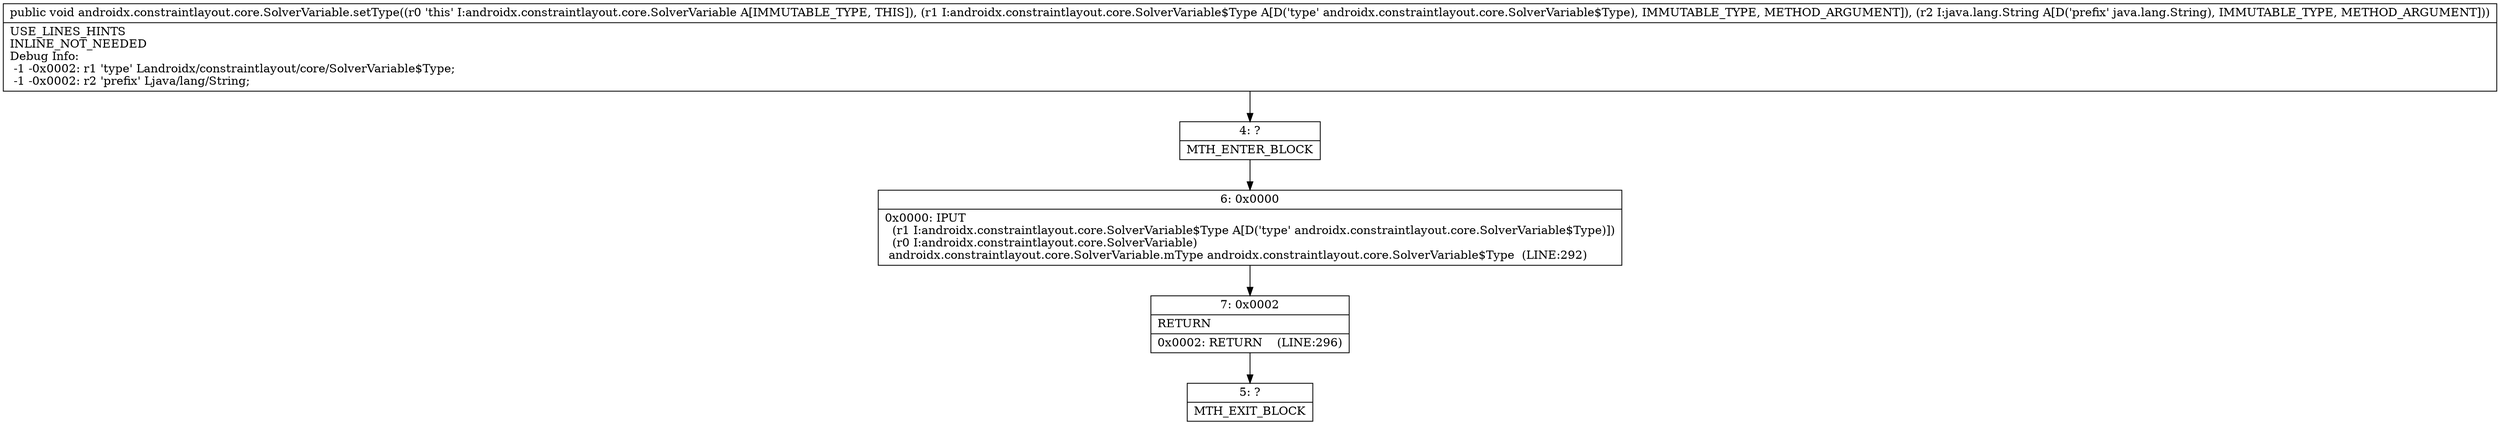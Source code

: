 digraph "CFG forandroidx.constraintlayout.core.SolverVariable.setType(Landroidx\/constraintlayout\/core\/SolverVariable$Type;Ljava\/lang\/String;)V" {
Node_4 [shape=record,label="{4\:\ ?|MTH_ENTER_BLOCK\l}"];
Node_6 [shape=record,label="{6\:\ 0x0000|0x0000: IPUT  \l  (r1 I:androidx.constraintlayout.core.SolverVariable$Type A[D('type' androidx.constraintlayout.core.SolverVariable$Type)])\l  (r0 I:androidx.constraintlayout.core.SolverVariable)\l androidx.constraintlayout.core.SolverVariable.mType androidx.constraintlayout.core.SolverVariable$Type  (LINE:292)\l}"];
Node_7 [shape=record,label="{7\:\ 0x0002|RETURN\l|0x0002: RETURN    (LINE:296)\l}"];
Node_5 [shape=record,label="{5\:\ ?|MTH_EXIT_BLOCK\l}"];
MethodNode[shape=record,label="{public void androidx.constraintlayout.core.SolverVariable.setType((r0 'this' I:androidx.constraintlayout.core.SolverVariable A[IMMUTABLE_TYPE, THIS]), (r1 I:androidx.constraintlayout.core.SolverVariable$Type A[D('type' androidx.constraintlayout.core.SolverVariable$Type), IMMUTABLE_TYPE, METHOD_ARGUMENT]), (r2 I:java.lang.String A[D('prefix' java.lang.String), IMMUTABLE_TYPE, METHOD_ARGUMENT]))  | USE_LINES_HINTS\lINLINE_NOT_NEEDED\lDebug Info:\l  \-1 \-0x0002: r1 'type' Landroidx\/constraintlayout\/core\/SolverVariable$Type;\l  \-1 \-0x0002: r2 'prefix' Ljava\/lang\/String;\l}"];
MethodNode -> Node_4;Node_4 -> Node_6;
Node_6 -> Node_7;
Node_7 -> Node_5;
}

